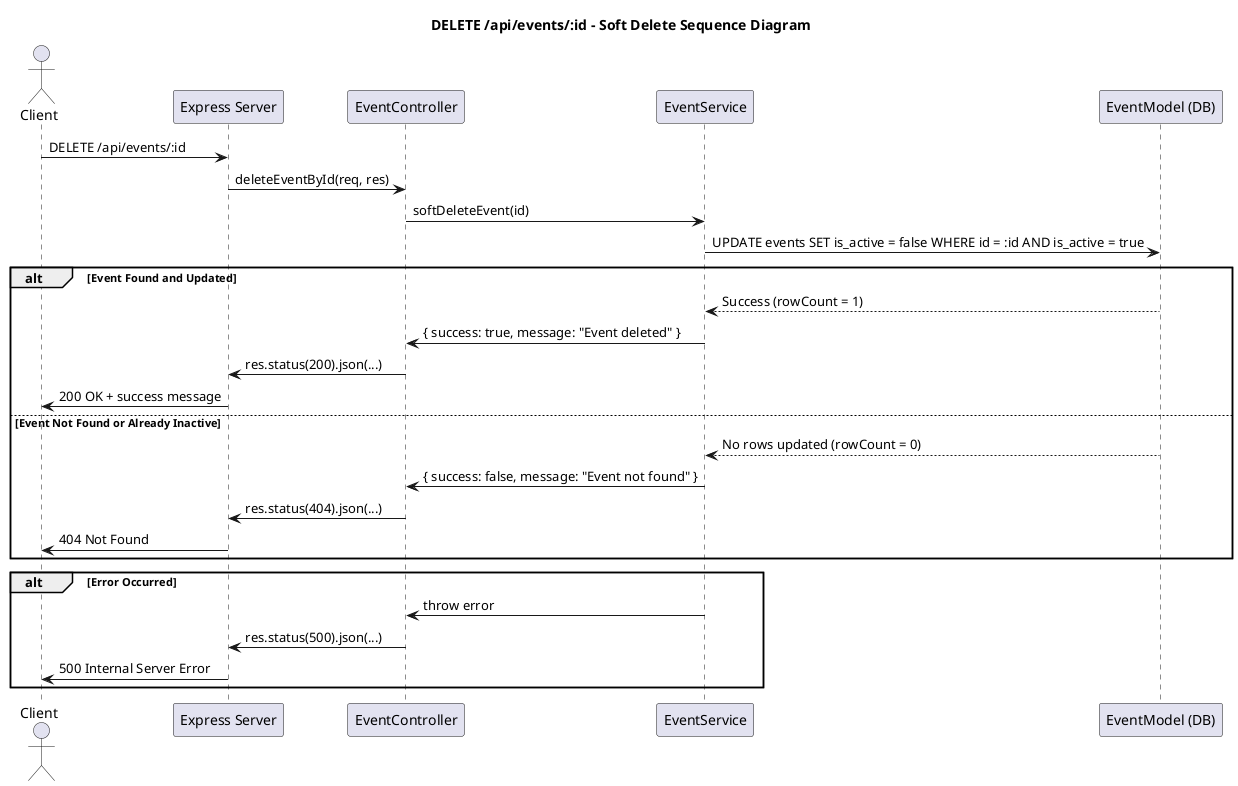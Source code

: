 @startuml Delete Event Sequence Diagram
title DELETE /api/events/:id – Soft Delete Sequence Diagram

actor Client
participant "Express Server" as Server
participant "EventController" as Controller
participant "EventService" as Service
participant "EventModel (DB)" as DB

Client -> Server : DELETE /api/events/:id
Server -> Controller : deleteEventById(req, res)
Controller -> Service : softDeleteEvent(id)
Service -> DB : UPDATE events SET is_active = false WHERE id = :id AND is_active = true

alt Event Found and Updated
    DB --> Service : Success (rowCount = 1)
    Service -> Controller : { success: true, message: "Event deleted" }
    Controller -> Server : res.status(200).json(...)
    Server -> Client : 200 OK + success message
else Event Not Found or Already Inactive
    DB --> Service : No rows updated (rowCount = 0)
    Service -> Controller : { success: false, message: "Event not found" }
    Controller -> Server : res.status(404).json(...)
    Server -> Client : 404 Not Found
end

alt Error Occurred
    Service -> Controller : throw error
    Controller -> Server : res.status(500).json(...)
    Server -> Client : 500 Internal Server Error
end
@enduml
